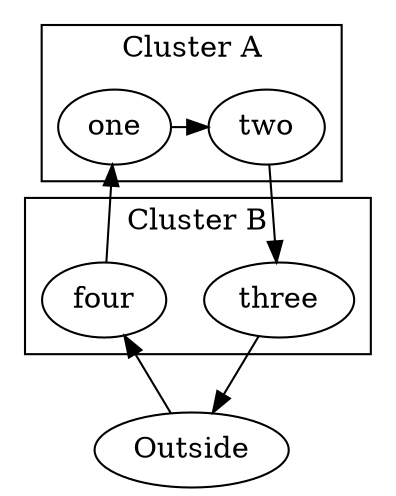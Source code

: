 digraph {
  subgraph cluster_A {
    graph [label="Cluster A"];
    subgraph "" {
      rank=same;
      "one";
      "two";
    }
  }
  subgraph "cluster_B" {
    graph [label="Cluster B",id=XPTO];
    "four";
    "three";
  }
  "Outside";
  "Outside"->"four";
  "four"->"one";
  "one"->"two";
  "two"->"three";
  "three"->"Outside";
}
